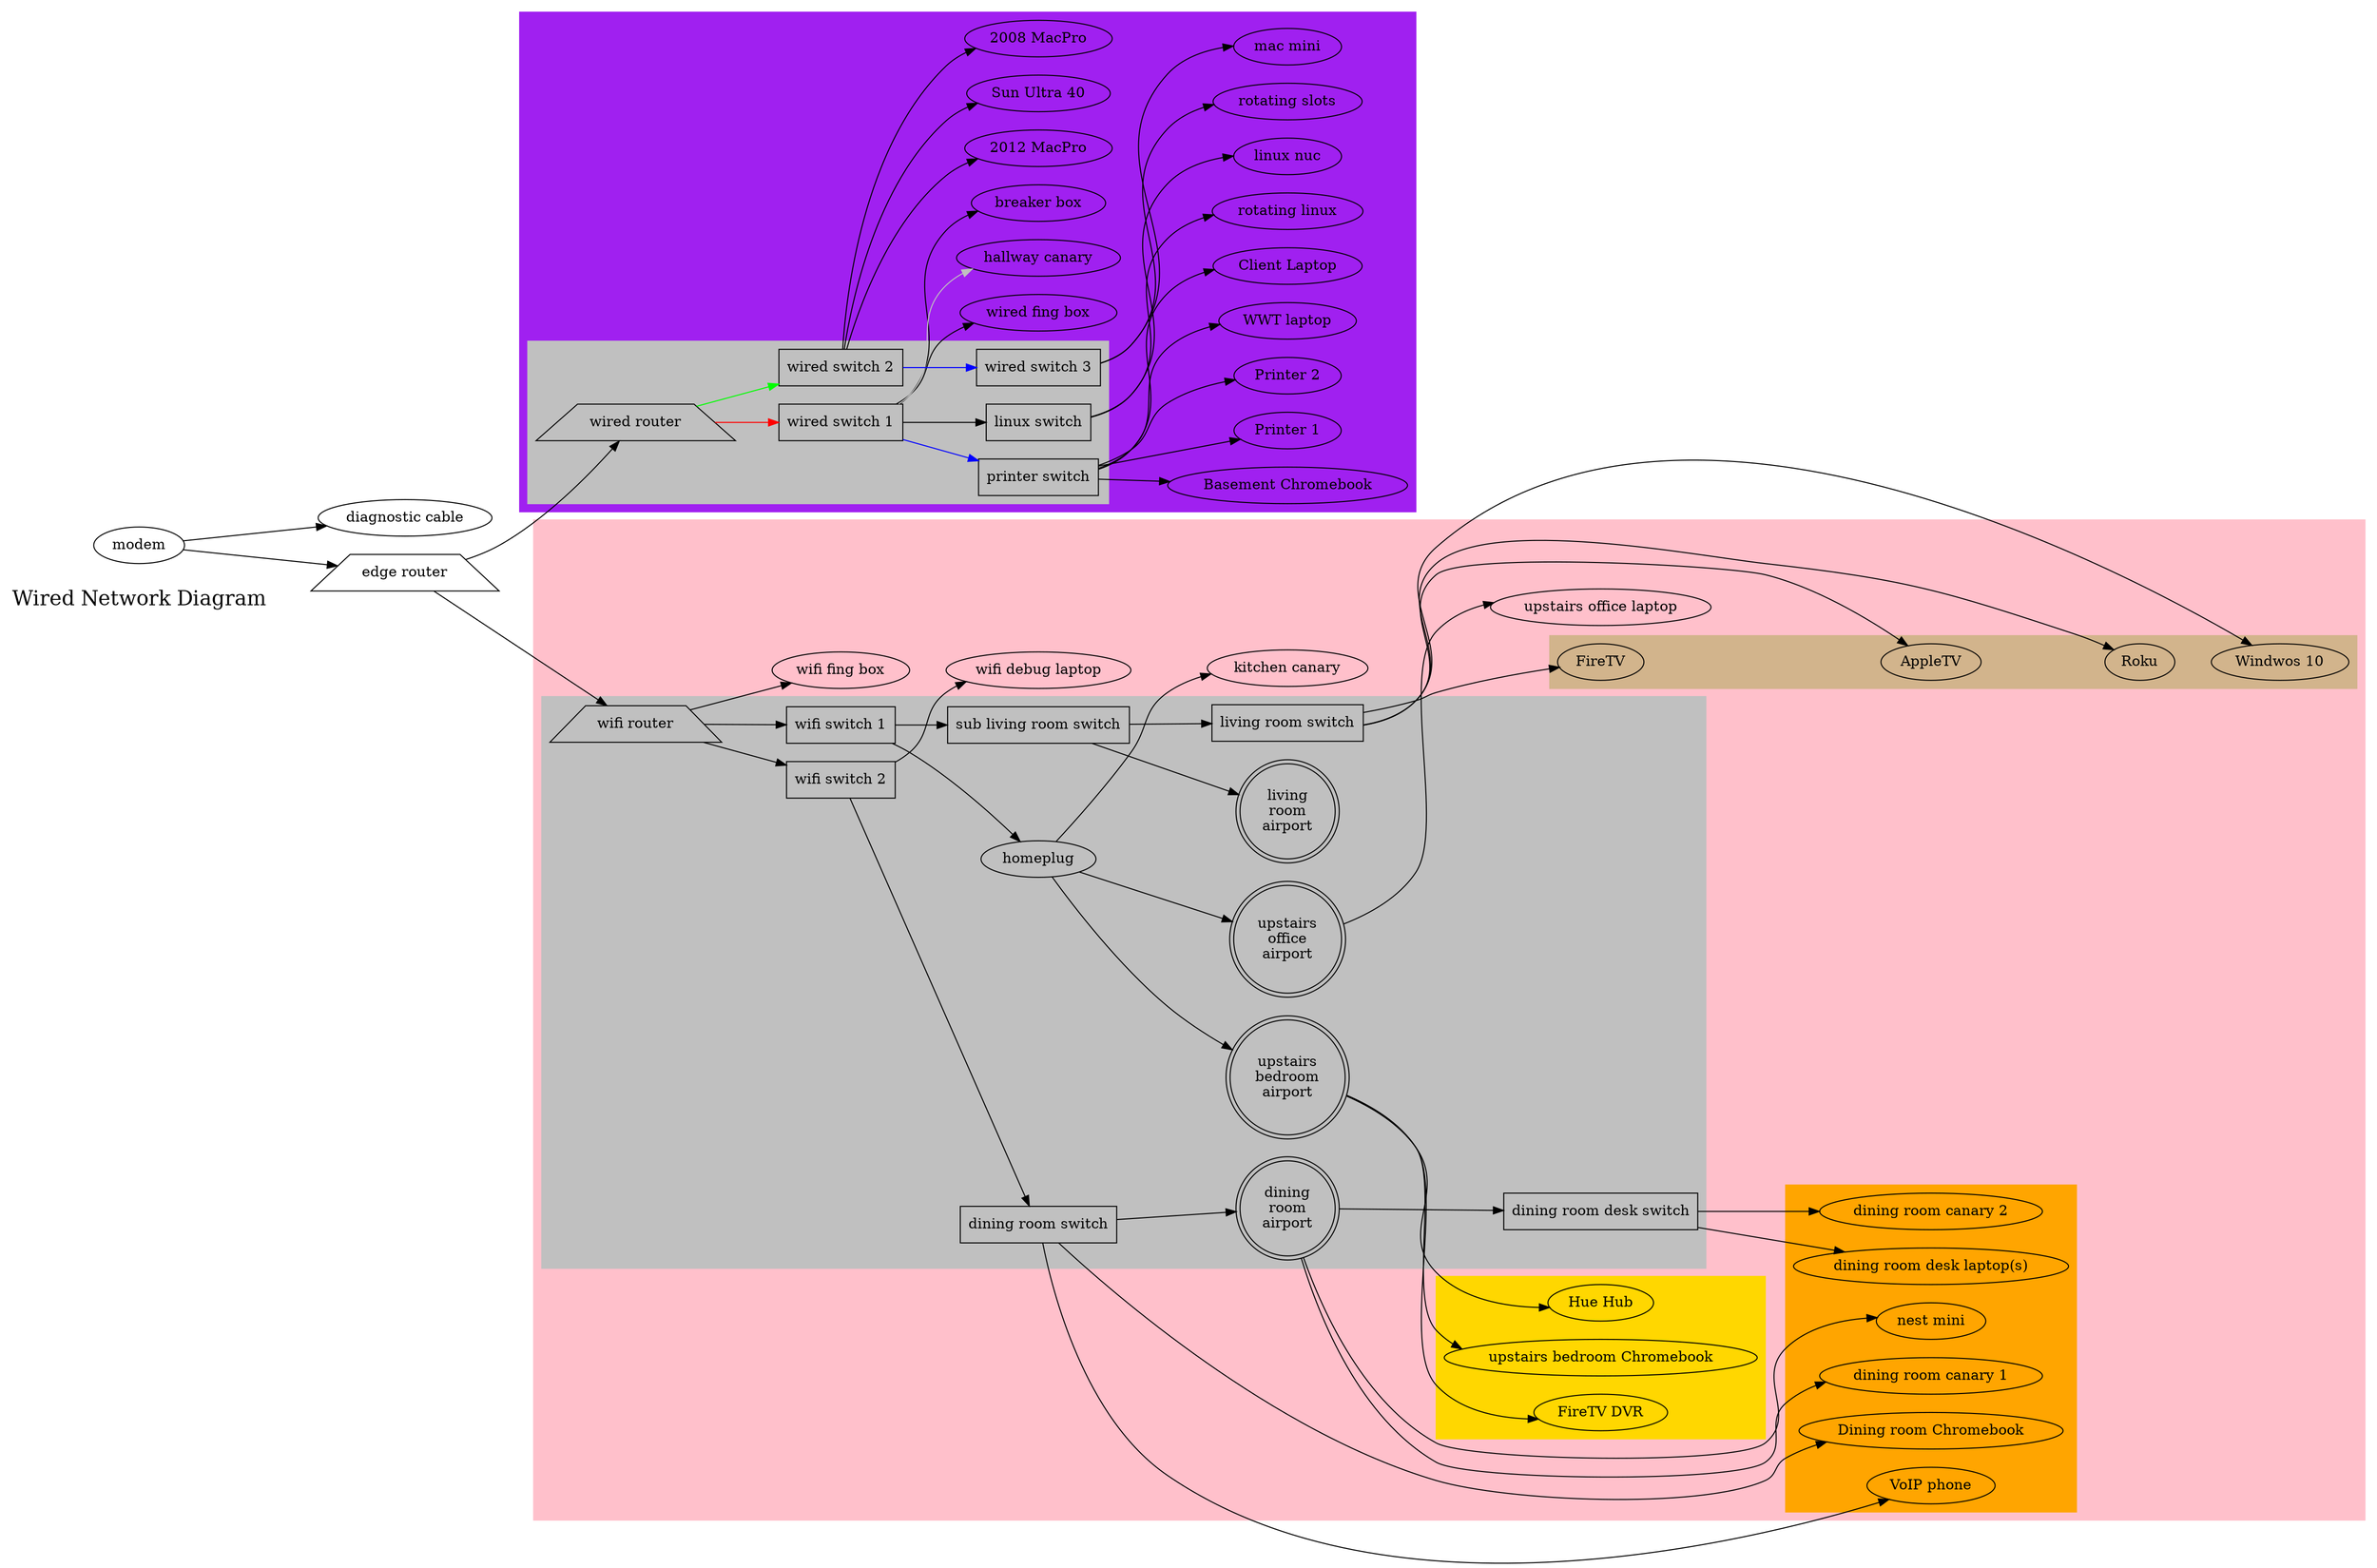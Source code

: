 digraph G {

rankdir=LR

"Wired Network Diagram" [shape=none fontsize=20]

modem -> { "diagnostic cable" , "edge router" }
"edge router" -> { "wired router", "wifi router"}

"edge router" [shape=trapezium]

subgraph cluster_wired {
style=filled
color=purple

subgraph cluster_wired_infrastructure {
style=filled
color=gray
"wired router" [shape=trapezium]
"wired switch 1" [shape=box]
"wired switch 2" [shape=box]
"wired switch 3" [shape=box]
"printer switch" [shape=box]
"linux switch" [shape=box]
"wired router" -> "wired switch 1" [color=red]
"wired router" -> "wired switch 2" [color=green]
"wired switch 2" -> "wired switch 3" [color=blue]
}

"wired switch 1" -> {"breaker box","wired fing box"}
"wired switch 1" -> "hallway canary" [color=gray]
"wired switch 1" -> "printer switch" [color=blue]
"wired switch 1" -> "linux switch" -> {"linux nuc", "rotating linux"}

"wired switch 2" -> {"2008 MacPro", "2012 MacPro", "Sun Ultra 40"}
"wired switch 3" -> {"mac mini", "rotating slots" }

"printer switch" -> {
 "WWT laptop", "Client Laptop", "Basement Chromebook",
  "Printer 1", "Printer 2"}
}

subgraph cluster_wifi {
style=filled
color=pink

subgraph cluster_wifi_infrastructure {
style=filled
color=gray
"wifi router" [shape=trapezium]
"wifi switch 1" [shape=box]
"wifi switch 2" [shape=box]
"dining room switch" [shape=box]
"dining room desk switch" [shape=box]
"living room switch" [shape=box]
"sub living room switch" [shape=box]
"living\nroom\nairport" [shape=doublecircle]
"dining\nroom\nairport" [shape=doublecircle]
"upstairs\nbedroom\nairport" [shape=doublecircle]
"upstairs\noffice\nairport" [shape=doublecircle]
"wifi switch 1" -> homeplug -> {"upstairs\noffice\nairport" , "upstairs\nbedroom\nairport"}
"wifi switch 1" -> "sub living room switch"
}
homeplug -> "kitchen canary"

"wifi router" -> { "wifi fing box",  "wifi switch 1", "wifi switch 2"}
"wifi switch 2" -> {"wifi debug laptop" ,"dining room switch"}

subgraph cluster_dining_room {
  color = orange
  "dining room switch" -> {"Dining room Chromebook","VoIP phone","dining\nroom\nairport"}
  "dining\nroom\nairport" -> {"dining room canary 1","nest mini","dining room desk switch"}
  "dining room desk switch" -> {"dining room canary 2","dining room desk laptop(s)"}
}

"sub living room switch" -> {"living\nroom\nairport" , "living room switch"}
"living room switch" -> {FireTV, AppleTV, Roku, "Windwos 10"}

"upstairs\noffice\nairport" -> "upstairs office laptop" [weight=0]

subgraph cluster_upstairs_office {
  color=black
}


subgraph cluster_upstairs_bedroom {
  color = gold
  "upstairs\nbedroom\nairport" -> {
    "upstairs bedroom Chromebook", "FireTV DVR", "Hue Hub"
  }
}

subgraph cluster_livingroom {
style=filled
color=tan
  FireTV -> AppleTV -> Roku -> "Windwos 10" [style=invis]
}

}

}
